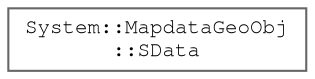 digraph "Graphical Class Hierarchy"
{
 // LATEX_PDF_SIZE
  bgcolor="transparent";
  edge [fontname=FreeMono,fontsize=10,labelfontname=FreeMono,labelfontsize=10];
  node [fontname=FreeMono,fontsize=10,shape=box,height=0.2,width=0.4];
  rankdir="LR";
  Node0 [label="System::MapdataGeoObj\l::SData",height=0.2,width=0.4,color="grey40", fillcolor="white", style="filled",URL="$class_system_1_1_mapdata_geo_obj.html#struct_system_1_1_mapdata_geo_obj_1_1_s_data",tooltip=" "];
}
